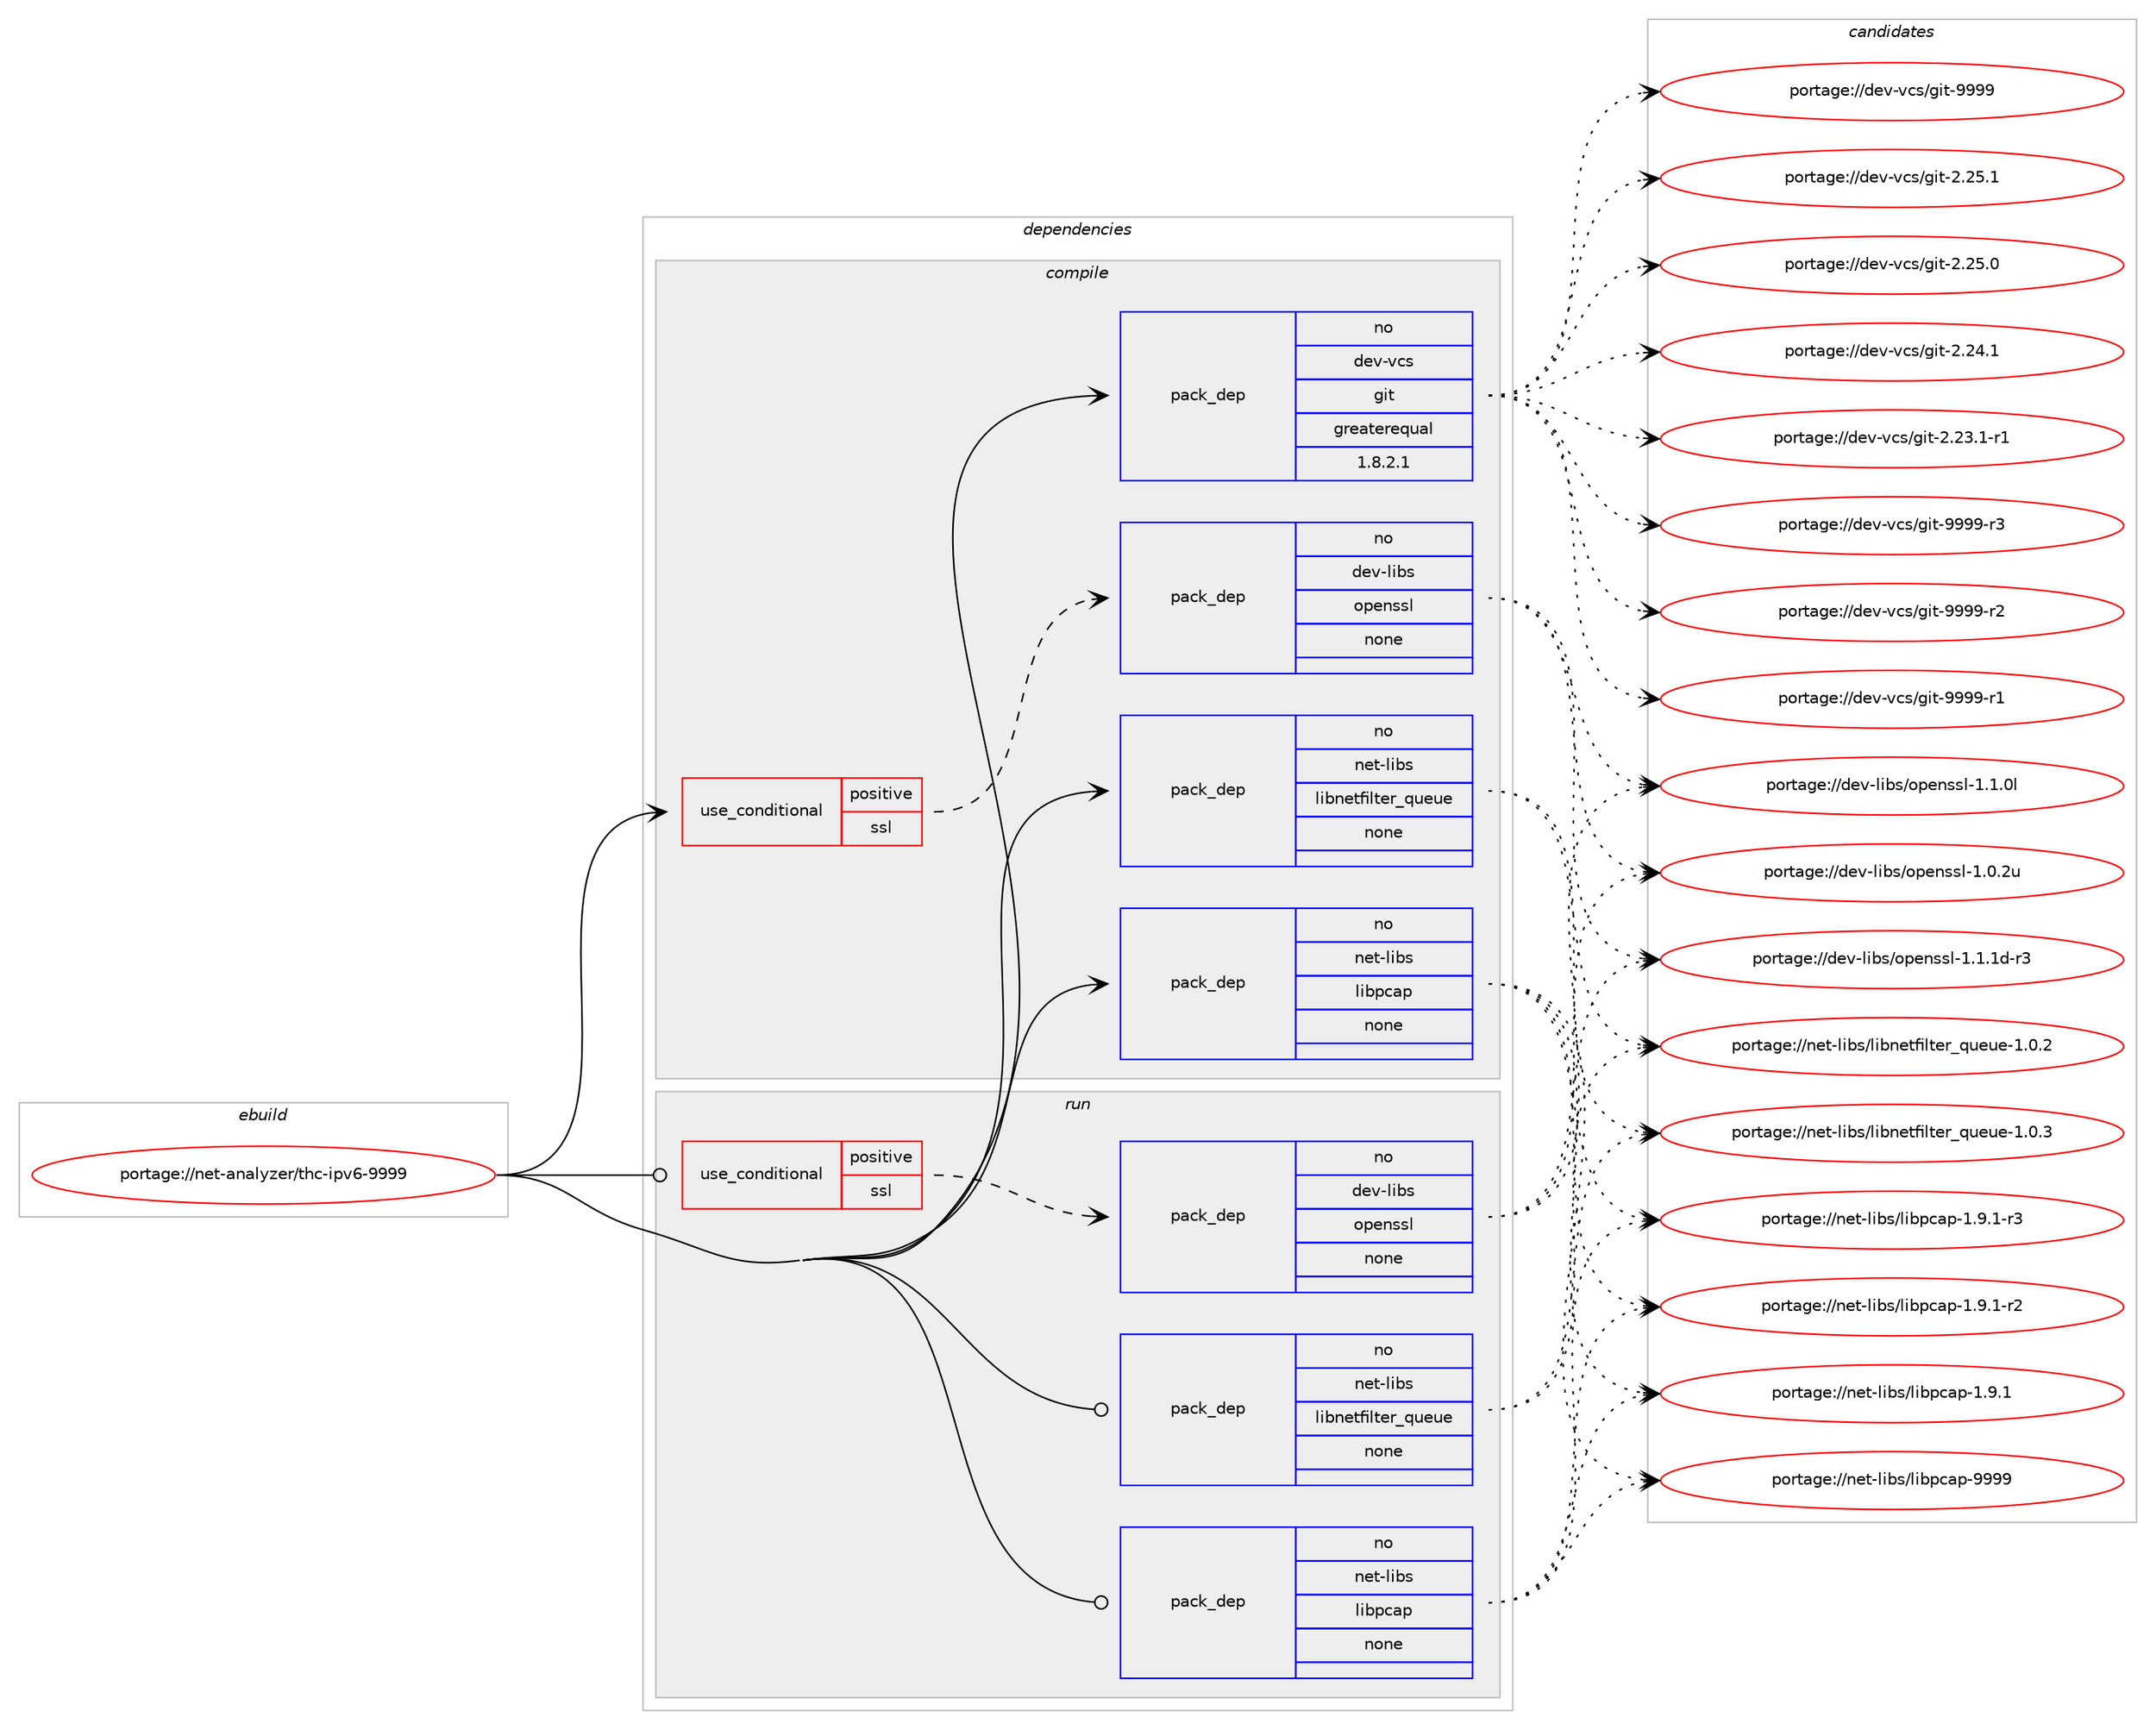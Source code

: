 digraph prolog {

# *************
# Graph options
# *************

newrank=true;
concentrate=true;
compound=true;
graph [rankdir=LR,fontname=Helvetica,fontsize=10,ranksep=1.5];#, ranksep=2.5, nodesep=0.2];
edge  [arrowhead=vee];
node  [fontname=Helvetica,fontsize=10];

# **********
# The ebuild
# **********

subgraph cluster_leftcol {
color=gray;
rank=same;
label=<<i>ebuild</i>>;
id [label="portage://net-analyzer/thc-ipv6-9999", color=red, width=4, href="../net-analyzer/thc-ipv6-9999.svg"];
}

# ****************
# The dependencies
# ****************

subgraph cluster_midcol {
color=gray;
label=<<i>dependencies</i>>;
subgraph cluster_compile {
fillcolor="#eeeeee";
style=filled;
label=<<i>compile</i>>;
subgraph cond13066 {
dependency64213 [label=<<TABLE BORDER="0" CELLBORDER="1" CELLSPACING="0" CELLPADDING="4"><TR><TD ROWSPAN="3" CELLPADDING="10">use_conditional</TD></TR><TR><TD>positive</TD></TR><TR><TD>ssl</TD></TR></TABLE>>, shape=none, color=red];
subgraph pack49901 {
dependency64214 [label=<<TABLE BORDER="0" CELLBORDER="1" CELLSPACING="0" CELLPADDING="4" WIDTH="220"><TR><TD ROWSPAN="6" CELLPADDING="30">pack_dep</TD></TR><TR><TD WIDTH="110">no</TD></TR><TR><TD>dev-libs</TD></TR><TR><TD>openssl</TD></TR><TR><TD>none</TD></TR><TR><TD></TD></TR></TABLE>>, shape=none, color=blue];
}
dependency64213:e -> dependency64214:w [weight=20,style="dashed",arrowhead="vee"];
}
id:e -> dependency64213:w [weight=20,style="solid",arrowhead="vee"];
subgraph pack49902 {
dependency64215 [label=<<TABLE BORDER="0" CELLBORDER="1" CELLSPACING="0" CELLPADDING="4" WIDTH="220"><TR><TD ROWSPAN="6" CELLPADDING="30">pack_dep</TD></TR><TR><TD WIDTH="110">no</TD></TR><TR><TD>dev-vcs</TD></TR><TR><TD>git</TD></TR><TR><TD>greaterequal</TD></TR><TR><TD>1.8.2.1</TD></TR></TABLE>>, shape=none, color=blue];
}
id:e -> dependency64215:w [weight=20,style="solid",arrowhead="vee"];
subgraph pack49903 {
dependency64216 [label=<<TABLE BORDER="0" CELLBORDER="1" CELLSPACING="0" CELLPADDING="4" WIDTH="220"><TR><TD ROWSPAN="6" CELLPADDING="30">pack_dep</TD></TR><TR><TD WIDTH="110">no</TD></TR><TR><TD>net-libs</TD></TR><TR><TD>libnetfilter_queue</TD></TR><TR><TD>none</TD></TR><TR><TD></TD></TR></TABLE>>, shape=none, color=blue];
}
id:e -> dependency64216:w [weight=20,style="solid",arrowhead="vee"];
subgraph pack49904 {
dependency64217 [label=<<TABLE BORDER="0" CELLBORDER="1" CELLSPACING="0" CELLPADDING="4" WIDTH="220"><TR><TD ROWSPAN="6" CELLPADDING="30">pack_dep</TD></TR><TR><TD WIDTH="110">no</TD></TR><TR><TD>net-libs</TD></TR><TR><TD>libpcap</TD></TR><TR><TD>none</TD></TR><TR><TD></TD></TR></TABLE>>, shape=none, color=blue];
}
id:e -> dependency64217:w [weight=20,style="solid",arrowhead="vee"];
}
subgraph cluster_compileandrun {
fillcolor="#eeeeee";
style=filled;
label=<<i>compile and run</i>>;
}
subgraph cluster_run {
fillcolor="#eeeeee";
style=filled;
label=<<i>run</i>>;
subgraph cond13067 {
dependency64218 [label=<<TABLE BORDER="0" CELLBORDER="1" CELLSPACING="0" CELLPADDING="4"><TR><TD ROWSPAN="3" CELLPADDING="10">use_conditional</TD></TR><TR><TD>positive</TD></TR><TR><TD>ssl</TD></TR></TABLE>>, shape=none, color=red];
subgraph pack49905 {
dependency64219 [label=<<TABLE BORDER="0" CELLBORDER="1" CELLSPACING="0" CELLPADDING="4" WIDTH="220"><TR><TD ROWSPAN="6" CELLPADDING="30">pack_dep</TD></TR><TR><TD WIDTH="110">no</TD></TR><TR><TD>dev-libs</TD></TR><TR><TD>openssl</TD></TR><TR><TD>none</TD></TR><TR><TD></TD></TR></TABLE>>, shape=none, color=blue];
}
dependency64218:e -> dependency64219:w [weight=20,style="dashed",arrowhead="vee"];
}
id:e -> dependency64218:w [weight=20,style="solid",arrowhead="odot"];
subgraph pack49906 {
dependency64220 [label=<<TABLE BORDER="0" CELLBORDER="1" CELLSPACING="0" CELLPADDING="4" WIDTH="220"><TR><TD ROWSPAN="6" CELLPADDING="30">pack_dep</TD></TR><TR><TD WIDTH="110">no</TD></TR><TR><TD>net-libs</TD></TR><TR><TD>libnetfilter_queue</TD></TR><TR><TD>none</TD></TR><TR><TD></TD></TR></TABLE>>, shape=none, color=blue];
}
id:e -> dependency64220:w [weight=20,style="solid",arrowhead="odot"];
subgraph pack49907 {
dependency64221 [label=<<TABLE BORDER="0" CELLBORDER="1" CELLSPACING="0" CELLPADDING="4" WIDTH="220"><TR><TD ROWSPAN="6" CELLPADDING="30">pack_dep</TD></TR><TR><TD WIDTH="110">no</TD></TR><TR><TD>net-libs</TD></TR><TR><TD>libpcap</TD></TR><TR><TD>none</TD></TR><TR><TD></TD></TR></TABLE>>, shape=none, color=blue];
}
id:e -> dependency64221:w [weight=20,style="solid",arrowhead="odot"];
}
}

# **************
# The candidates
# **************

subgraph cluster_choices {
rank=same;
color=gray;
label=<<i>candidates</i>>;

subgraph choice49901 {
color=black;
nodesep=1;
choice1001011184510810598115471111121011101151151084549464946491004511451 [label="portage://dev-libs/openssl-1.1.1d-r3", color=red, width=4,href="../dev-libs/openssl-1.1.1d-r3.svg"];
choice100101118451081059811547111112101110115115108454946494648108 [label="portage://dev-libs/openssl-1.1.0l", color=red, width=4,href="../dev-libs/openssl-1.1.0l.svg"];
choice100101118451081059811547111112101110115115108454946484650117 [label="portage://dev-libs/openssl-1.0.2u", color=red, width=4,href="../dev-libs/openssl-1.0.2u.svg"];
dependency64214:e -> choice1001011184510810598115471111121011101151151084549464946491004511451:w [style=dotted,weight="100"];
dependency64214:e -> choice100101118451081059811547111112101110115115108454946494648108:w [style=dotted,weight="100"];
dependency64214:e -> choice100101118451081059811547111112101110115115108454946484650117:w [style=dotted,weight="100"];
}
subgraph choice49902 {
color=black;
nodesep=1;
choice10010111845118991154710310511645575757574511451 [label="portage://dev-vcs/git-9999-r3", color=red, width=4,href="../dev-vcs/git-9999-r3.svg"];
choice10010111845118991154710310511645575757574511450 [label="portage://dev-vcs/git-9999-r2", color=red, width=4,href="../dev-vcs/git-9999-r2.svg"];
choice10010111845118991154710310511645575757574511449 [label="portage://dev-vcs/git-9999-r1", color=red, width=4,href="../dev-vcs/git-9999-r1.svg"];
choice1001011184511899115471031051164557575757 [label="portage://dev-vcs/git-9999", color=red, width=4,href="../dev-vcs/git-9999.svg"];
choice10010111845118991154710310511645504650534649 [label="portage://dev-vcs/git-2.25.1", color=red, width=4,href="../dev-vcs/git-2.25.1.svg"];
choice10010111845118991154710310511645504650534648 [label="portage://dev-vcs/git-2.25.0", color=red, width=4,href="../dev-vcs/git-2.25.0.svg"];
choice10010111845118991154710310511645504650524649 [label="portage://dev-vcs/git-2.24.1", color=red, width=4,href="../dev-vcs/git-2.24.1.svg"];
choice100101118451189911547103105116455046505146494511449 [label="portage://dev-vcs/git-2.23.1-r1", color=red, width=4,href="../dev-vcs/git-2.23.1-r1.svg"];
dependency64215:e -> choice10010111845118991154710310511645575757574511451:w [style=dotted,weight="100"];
dependency64215:e -> choice10010111845118991154710310511645575757574511450:w [style=dotted,weight="100"];
dependency64215:e -> choice10010111845118991154710310511645575757574511449:w [style=dotted,weight="100"];
dependency64215:e -> choice1001011184511899115471031051164557575757:w [style=dotted,weight="100"];
dependency64215:e -> choice10010111845118991154710310511645504650534649:w [style=dotted,weight="100"];
dependency64215:e -> choice10010111845118991154710310511645504650534648:w [style=dotted,weight="100"];
dependency64215:e -> choice10010111845118991154710310511645504650524649:w [style=dotted,weight="100"];
dependency64215:e -> choice100101118451189911547103105116455046505146494511449:w [style=dotted,weight="100"];
}
subgraph choice49903 {
color=black;
nodesep=1;
choice1101011164510810598115471081059811010111610210510811610111495113117101117101454946484651 [label="portage://net-libs/libnetfilter_queue-1.0.3", color=red, width=4,href="../net-libs/libnetfilter_queue-1.0.3.svg"];
choice1101011164510810598115471081059811010111610210510811610111495113117101117101454946484650 [label="portage://net-libs/libnetfilter_queue-1.0.2", color=red, width=4,href="../net-libs/libnetfilter_queue-1.0.2.svg"];
dependency64216:e -> choice1101011164510810598115471081059811010111610210510811610111495113117101117101454946484651:w [style=dotted,weight="100"];
dependency64216:e -> choice1101011164510810598115471081059811010111610210510811610111495113117101117101454946484650:w [style=dotted,weight="100"];
}
subgraph choice49904 {
color=black;
nodesep=1;
choice1101011164510810598115471081059811299971124557575757 [label="portage://net-libs/libpcap-9999", color=red, width=4,href="../net-libs/libpcap-9999.svg"];
choice1101011164510810598115471081059811299971124549465746494511451 [label="portage://net-libs/libpcap-1.9.1-r3", color=red, width=4,href="../net-libs/libpcap-1.9.1-r3.svg"];
choice1101011164510810598115471081059811299971124549465746494511450 [label="portage://net-libs/libpcap-1.9.1-r2", color=red, width=4,href="../net-libs/libpcap-1.9.1-r2.svg"];
choice110101116451081059811547108105981129997112454946574649 [label="portage://net-libs/libpcap-1.9.1", color=red, width=4,href="../net-libs/libpcap-1.9.1.svg"];
dependency64217:e -> choice1101011164510810598115471081059811299971124557575757:w [style=dotted,weight="100"];
dependency64217:e -> choice1101011164510810598115471081059811299971124549465746494511451:w [style=dotted,weight="100"];
dependency64217:e -> choice1101011164510810598115471081059811299971124549465746494511450:w [style=dotted,weight="100"];
dependency64217:e -> choice110101116451081059811547108105981129997112454946574649:w [style=dotted,weight="100"];
}
subgraph choice49905 {
color=black;
nodesep=1;
choice1001011184510810598115471111121011101151151084549464946491004511451 [label="portage://dev-libs/openssl-1.1.1d-r3", color=red, width=4,href="../dev-libs/openssl-1.1.1d-r3.svg"];
choice100101118451081059811547111112101110115115108454946494648108 [label="portage://dev-libs/openssl-1.1.0l", color=red, width=4,href="../dev-libs/openssl-1.1.0l.svg"];
choice100101118451081059811547111112101110115115108454946484650117 [label="portage://dev-libs/openssl-1.0.2u", color=red, width=4,href="../dev-libs/openssl-1.0.2u.svg"];
dependency64219:e -> choice1001011184510810598115471111121011101151151084549464946491004511451:w [style=dotted,weight="100"];
dependency64219:e -> choice100101118451081059811547111112101110115115108454946494648108:w [style=dotted,weight="100"];
dependency64219:e -> choice100101118451081059811547111112101110115115108454946484650117:w [style=dotted,weight="100"];
}
subgraph choice49906 {
color=black;
nodesep=1;
choice1101011164510810598115471081059811010111610210510811610111495113117101117101454946484651 [label="portage://net-libs/libnetfilter_queue-1.0.3", color=red, width=4,href="../net-libs/libnetfilter_queue-1.0.3.svg"];
choice1101011164510810598115471081059811010111610210510811610111495113117101117101454946484650 [label="portage://net-libs/libnetfilter_queue-1.0.2", color=red, width=4,href="../net-libs/libnetfilter_queue-1.0.2.svg"];
dependency64220:e -> choice1101011164510810598115471081059811010111610210510811610111495113117101117101454946484651:w [style=dotted,weight="100"];
dependency64220:e -> choice1101011164510810598115471081059811010111610210510811610111495113117101117101454946484650:w [style=dotted,weight="100"];
}
subgraph choice49907 {
color=black;
nodesep=1;
choice1101011164510810598115471081059811299971124557575757 [label="portage://net-libs/libpcap-9999", color=red, width=4,href="../net-libs/libpcap-9999.svg"];
choice1101011164510810598115471081059811299971124549465746494511451 [label="portage://net-libs/libpcap-1.9.1-r3", color=red, width=4,href="../net-libs/libpcap-1.9.1-r3.svg"];
choice1101011164510810598115471081059811299971124549465746494511450 [label="portage://net-libs/libpcap-1.9.1-r2", color=red, width=4,href="../net-libs/libpcap-1.9.1-r2.svg"];
choice110101116451081059811547108105981129997112454946574649 [label="portage://net-libs/libpcap-1.9.1", color=red, width=4,href="../net-libs/libpcap-1.9.1.svg"];
dependency64221:e -> choice1101011164510810598115471081059811299971124557575757:w [style=dotted,weight="100"];
dependency64221:e -> choice1101011164510810598115471081059811299971124549465746494511451:w [style=dotted,weight="100"];
dependency64221:e -> choice1101011164510810598115471081059811299971124549465746494511450:w [style=dotted,weight="100"];
dependency64221:e -> choice110101116451081059811547108105981129997112454946574649:w [style=dotted,weight="100"];
}
}

}
